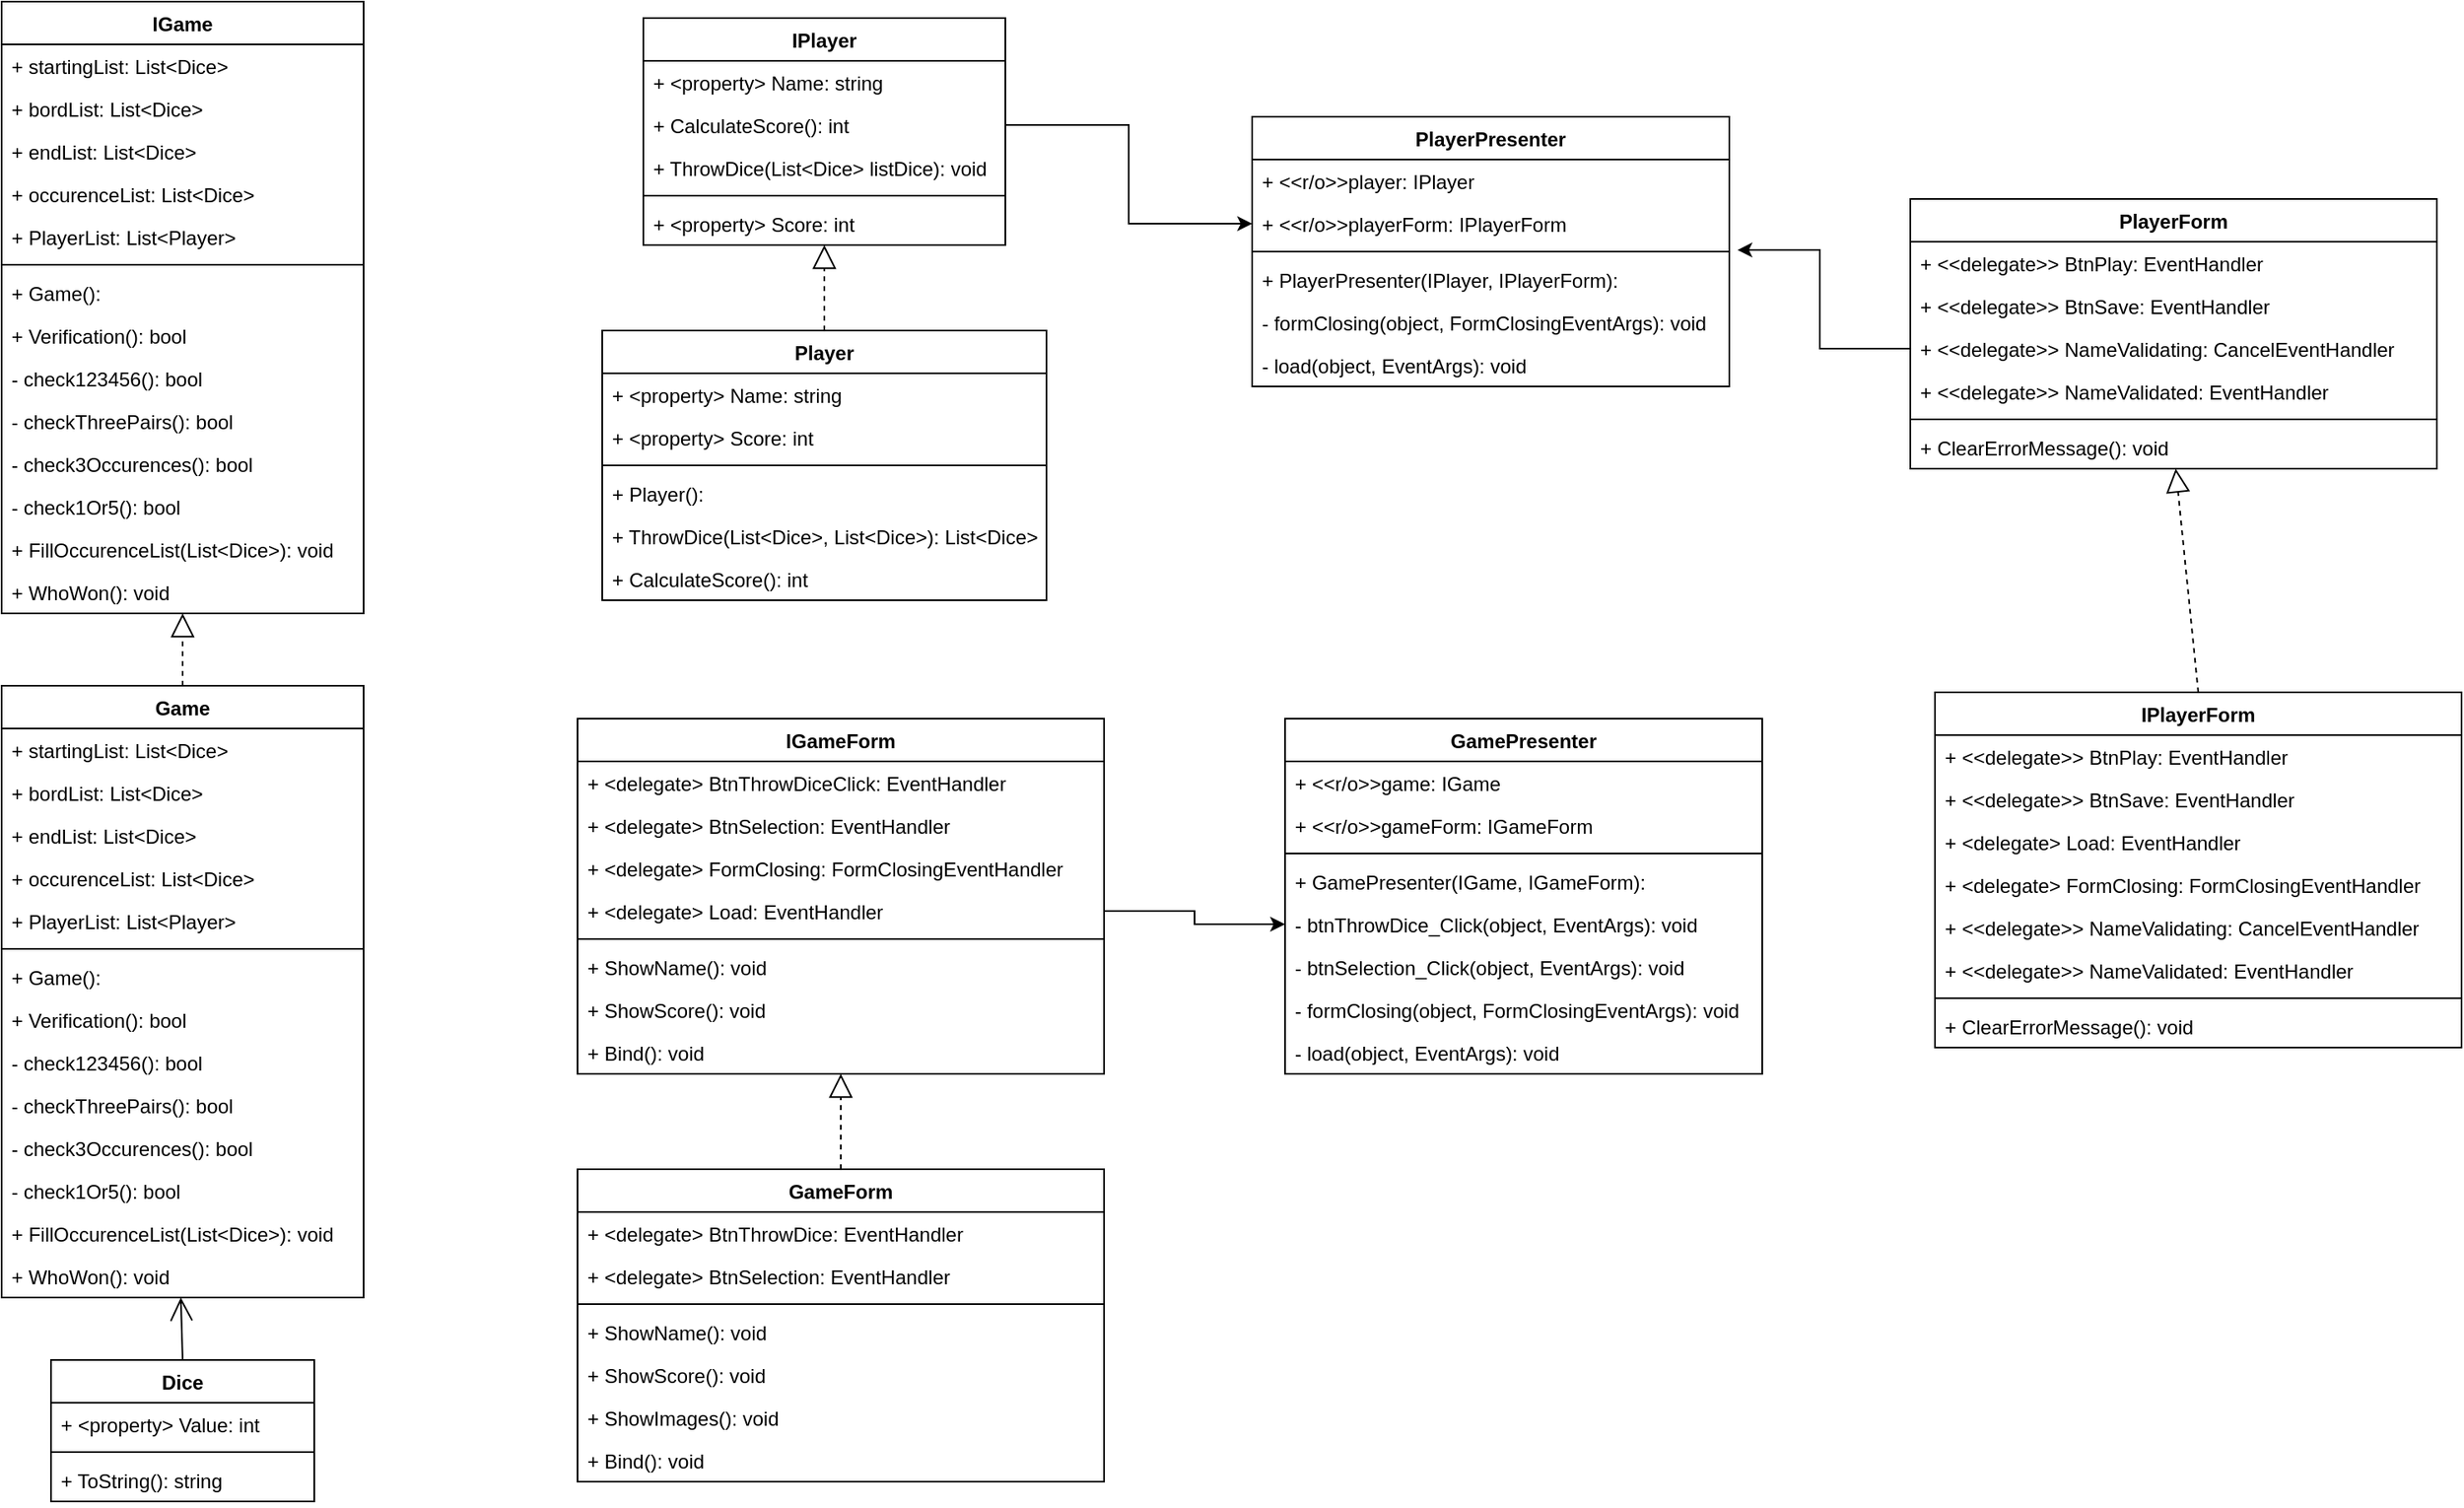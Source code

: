 <mxfile version="13.8.8" type="github">
  <diagram id="qQfjfm-oHS9DH0eHqmXs" name="Page-1">
    <mxGraphModel dx="2345" dy="1195" grid="1" gridSize="10" guides="1" tooltips="1" connect="1" arrows="1" fold="1" page="1" pageScale="1" pageWidth="850" pageHeight="1100" math="0" shadow="0">
      <root>
        <mxCell id="0" />
        <mxCell id="1" parent="0" />
        <mxCell id="DK98vXySTi38gPI4KngA-1" value="Player" style="swimlane;fontStyle=1;align=center;verticalAlign=top;childLayout=stackLayout;horizontal=1;startSize=26;horizontalStack=0;resizeParent=1;resizeParentMax=0;resizeLast=0;collapsible=1;marginBottom=0;" parent="1" vertex="1">
          <mxGeometry x="-385" y="270" width="270" height="164" as="geometry" />
        </mxCell>
        <mxCell id="MCRDOAd1EBx_gKs5K0gs-5" value="+ &lt;property&gt; Name: string" style="text;strokeColor=none;fillColor=none;align=left;verticalAlign=top;spacingLeft=4;spacingRight=4;overflow=hidden;rotatable=0;points=[[0,0.5],[1,0.5]];portConstraint=eastwest;" parent="DK98vXySTi38gPI4KngA-1" vertex="1">
          <mxGeometry y="26" width="270" height="26" as="geometry" />
        </mxCell>
        <mxCell id="MCRDOAd1EBx_gKs5K0gs-8" value="+ &lt;property&gt; Score: int" style="text;strokeColor=none;fillColor=none;align=left;verticalAlign=top;spacingLeft=4;spacingRight=4;overflow=hidden;rotatable=0;points=[[0,0.5],[1,0.5]];portConstraint=eastwest;" parent="DK98vXySTi38gPI4KngA-1" vertex="1">
          <mxGeometry y="52" width="270" height="26" as="geometry" />
        </mxCell>
        <mxCell id="DK98vXySTi38gPI4KngA-3" value="" style="line;strokeWidth=1;fillColor=none;align=left;verticalAlign=middle;spacingTop=-1;spacingLeft=3;spacingRight=3;rotatable=0;labelPosition=right;points=[];portConstraint=eastwest;" parent="DK98vXySTi38gPI4KngA-1" vertex="1">
          <mxGeometry y="78" width="270" height="8" as="geometry" />
        </mxCell>
        <mxCell id="9WDeXMwAegVQmqadnwLU-5" value="+ Player(): " style="text;strokeColor=none;fillColor=none;align=left;verticalAlign=top;spacingLeft=4;spacingRight=4;overflow=hidden;rotatable=0;points=[[0,0.5],[1,0.5]];portConstraint=eastwest;" parent="DK98vXySTi38gPI4KngA-1" vertex="1">
          <mxGeometry y="86" width="270" height="26" as="geometry" />
        </mxCell>
        <mxCell id="DK98vXySTi38gPI4KngA-4" value="+ ThrowDice(List&lt;Dice&gt;, List&lt;Dice&gt;): List&lt;Dice&gt;" style="text;strokeColor=none;fillColor=none;align=left;verticalAlign=top;spacingLeft=4;spacingRight=4;overflow=hidden;rotatable=0;points=[[0,0.5],[1,0.5]];portConstraint=eastwest;" parent="DK98vXySTi38gPI4KngA-1" vertex="1">
          <mxGeometry y="112" width="270" height="26" as="geometry" />
        </mxCell>
        <mxCell id="MCRDOAd1EBx_gKs5K0gs-7" value="+ CalculateScore(): int" style="text;strokeColor=none;fillColor=none;align=left;verticalAlign=top;spacingLeft=4;spacingRight=4;overflow=hidden;rotatable=0;points=[[0,0.5],[1,0.5]];portConstraint=eastwest;" parent="DK98vXySTi38gPI4KngA-1" vertex="1">
          <mxGeometry y="138" width="270" height="26" as="geometry" />
        </mxCell>
        <mxCell id="DK98vXySTi38gPI4KngA-5" value="IPlayerForm" style="swimlane;fontStyle=1;align=center;verticalAlign=top;childLayout=stackLayout;horizontal=1;startSize=26;horizontalStack=0;resizeParent=1;resizeParentMax=0;resizeLast=0;collapsible=1;marginBottom=0;" parent="1" vertex="1">
          <mxGeometry x="425" y="490" width="320" height="216" as="geometry" />
        </mxCell>
        <mxCell id="DK98vXySTi38gPI4KngA-6" value="+ &lt;&lt;delegate&gt;&gt; BtnPlay: EventHandler" style="text;strokeColor=none;fillColor=none;align=left;verticalAlign=top;spacingLeft=4;spacingRight=4;overflow=hidden;rotatable=0;points=[[0,0.5],[1,0.5]];portConstraint=eastwest;" parent="DK98vXySTi38gPI4KngA-5" vertex="1">
          <mxGeometry y="26" width="320" height="26" as="geometry" />
        </mxCell>
        <mxCell id="vumnoA_L5X0_fuQReQ3j-7" value="+ &lt;&lt;delegate&gt;&gt; BtnSave: EventHandler" style="text;strokeColor=none;fillColor=none;align=left;verticalAlign=top;spacingLeft=4;spacingRight=4;overflow=hidden;rotatable=0;points=[[0,0.5],[1,0.5]];portConstraint=eastwest;" vertex="1" parent="DK98vXySTi38gPI4KngA-5">
          <mxGeometry y="52" width="320" height="26" as="geometry" />
        </mxCell>
        <mxCell id="vumnoA_L5X0_fuQReQ3j-2" value="+ &lt;delegate&gt; Load: EventHandler" style="text;strokeColor=none;fillColor=none;align=left;verticalAlign=top;spacingLeft=4;spacingRight=4;overflow=hidden;rotatable=0;points=[[0,0.5],[1,0.5]];portConstraint=eastwest;" vertex="1" parent="DK98vXySTi38gPI4KngA-5">
          <mxGeometry y="78" width="320" height="26" as="geometry" />
        </mxCell>
        <mxCell id="vumnoA_L5X0_fuQReQ3j-1" value="+ &lt;delegate&gt; FormClosing: FormClosingEventHandler" style="text;strokeColor=none;fillColor=none;align=left;verticalAlign=top;spacingLeft=4;spacingRight=4;overflow=hidden;rotatable=0;points=[[0,0.5],[1,0.5]];portConstraint=eastwest;" vertex="1" parent="DK98vXySTi38gPI4KngA-5">
          <mxGeometry y="104" width="320" height="26" as="geometry" />
        </mxCell>
        <mxCell id="vumnoA_L5X0_fuQReQ3j-5" value="+ &lt;&lt;delegate&gt;&gt; NameValidating: CancelEventHandler" style="text;strokeColor=none;fillColor=none;align=left;verticalAlign=top;spacingLeft=4;spacingRight=4;overflow=hidden;rotatable=0;points=[[0,0.5],[1,0.5]];portConstraint=eastwest;" vertex="1" parent="DK98vXySTi38gPI4KngA-5">
          <mxGeometry y="130" width="320" height="26" as="geometry" />
        </mxCell>
        <mxCell id="vumnoA_L5X0_fuQReQ3j-6" value="+ &lt;&lt;delegate&gt;&gt; NameValidated: EventHandler" style="text;strokeColor=none;fillColor=none;align=left;verticalAlign=top;spacingLeft=4;spacingRight=4;overflow=hidden;rotatable=0;points=[[0,0.5],[1,0.5]];portConstraint=eastwest;" vertex="1" parent="DK98vXySTi38gPI4KngA-5">
          <mxGeometry y="156" width="320" height="26" as="geometry" />
        </mxCell>
        <mxCell id="DK98vXySTi38gPI4KngA-7" value="" style="line;strokeWidth=1;fillColor=none;align=left;verticalAlign=middle;spacingTop=-1;spacingLeft=3;spacingRight=3;rotatable=0;labelPosition=right;points=[];portConstraint=eastwest;" parent="DK98vXySTi38gPI4KngA-5" vertex="1">
          <mxGeometry y="182" width="320" height="8" as="geometry" />
        </mxCell>
        <mxCell id="vumnoA_L5X0_fuQReQ3j-4" value="+ ClearErrorMessage(): void" style="text;strokeColor=none;fillColor=none;align=left;verticalAlign=top;spacingLeft=4;spacingRight=4;overflow=hidden;rotatable=0;points=[[0,0.5],[1,0.5]];portConstraint=eastwest;" vertex="1" parent="DK98vXySTi38gPI4KngA-5">
          <mxGeometry y="190" width="320" height="26" as="geometry" />
        </mxCell>
        <mxCell id="DK98vXySTi38gPI4KngA-9" value="Dice" style="swimlane;fontStyle=1;align=center;verticalAlign=top;childLayout=stackLayout;horizontal=1;startSize=26;horizontalStack=0;resizeParent=1;resizeParentMax=0;resizeLast=0;collapsible=1;marginBottom=0;" parent="1" vertex="1">
          <mxGeometry x="-720" y="896" width="160" height="86" as="geometry" />
        </mxCell>
        <mxCell id="DK98vXySTi38gPI4KngA-10" value="+ &lt;property&gt; Value: int" style="text;strokeColor=none;fillColor=none;align=left;verticalAlign=top;spacingLeft=4;spacingRight=4;overflow=hidden;rotatable=0;points=[[0,0.5],[1,0.5]];portConstraint=eastwest;" parent="DK98vXySTi38gPI4KngA-9" vertex="1">
          <mxGeometry y="26" width="160" height="26" as="geometry" />
        </mxCell>
        <mxCell id="DK98vXySTi38gPI4KngA-11" value="" style="line;strokeWidth=1;fillColor=none;align=left;verticalAlign=middle;spacingTop=-1;spacingLeft=3;spacingRight=3;rotatable=0;labelPosition=right;points=[];portConstraint=eastwest;" parent="DK98vXySTi38gPI4KngA-9" vertex="1">
          <mxGeometry y="52" width="160" height="8" as="geometry" />
        </mxCell>
        <mxCell id="DK98vXySTi38gPI4KngA-12" value="+ ToString(): string" style="text;strokeColor=none;fillColor=none;align=left;verticalAlign=top;spacingLeft=4;spacingRight=4;overflow=hidden;rotatable=0;points=[[0,0.5],[1,0.5]];portConstraint=eastwest;" parent="DK98vXySTi38gPI4KngA-9" vertex="1">
          <mxGeometry y="60" width="160" height="26" as="geometry" />
        </mxCell>
        <mxCell id="DK98vXySTi38gPI4KngA-21" value="IGameForm" style="swimlane;fontStyle=1;align=center;verticalAlign=top;childLayout=stackLayout;horizontal=1;startSize=26;horizontalStack=0;resizeParent=1;resizeParentMax=0;resizeLast=0;collapsible=1;marginBottom=0;" parent="1" vertex="1">
          <mxGeometry x="-400" y="506" width="320" height="216" as="geometry" />
        </mxCell>
        <mxCell id="DK98vXySTi38gPI4KngA-22" value="+ &lt;delegate&gt; BtnThrowDiceClick: EventHandler" style="text;strokeColor=none;fillColor=none;align=left;verticalAlign=top;spacingLeft=4;spacingRight=4;overflow=hidden;rotatable=0;points=[[0,0.5],[1,0.5]];portConstraint=eastwest;" parent="DK98vXySTi38gPI4KngA-21" vertex="1">
          <mxGeometry y="26" width="320" height="26" as="geometry" />
        </mxCell>
        <mxCell id="9WDeXMwAegVQmqadnwLU-35" value="+ &lt;delegate&gt; BtnSelection: EventHandler" style="text;strokeColor=none;fillColor=none;align=left;verticalAlign=top;spacingLeft=4;spacingRight=4;overflow=hidden;rotatable=0;points=[[0,0.5],[1,0.5]];portConstraint=eastwest;" parent="DK98vXySTi38gPI4KngA-21" vertex="1">
          <mxGeometry y="52" width="320" height="26" as="geometry" />
        </mxCell>
        <mxCell id="9WDeXMwAegVQmqadnwLU-33" value="+ &lt;delegate&gt; FormClosing: FormClosingEventHandler" style="text;strokeColor=none;fillColor=none;align=left;verticalAlign=top;spacingLeft=4;spacingRight=4;overflow=hidden;rotatable=0;points=[[0,0.5],[1,0.5]];portConstraint=eastwest;" parent="DK98vXySTi38gPI4KngA-21" vertex="1">
          <mxGeometry y="78" width="320" height="26" as="geometry" />
        </mxCell>
        <mxCell id="9WDeXMwAegVQmqadnwLU-34" value="+ &lt;delegate&gt; Load: EventHandler" style="text;strokeColor=none;fillColor=none;align=left;verticalAlign=top;spacingLeft=4;spacingRight=4;overflow=hidden;rotatable=0;points=[[0,0.5],[1,0.5]];portConstraint=eastwest;" parent="DK98vXySTi38gPI4KngA-21" vertex="1">
          <mxGeometry y="104" width="320" height="26" as="geometry" />
        </mxCell>
        <mxCell id="DK98vXySTi38gPI4KngA-23" value="" style="line;strokeWidth=1;fillColor=none;align=left;verticalAlign=middle;spacingTop=-1;spacingLeft=3;spacingRight=3;rotatable=0;labelPosition=right;points=[];portConstraint=eastwest;" parent="DK98vXySTi38gPI4KngA-21" vertex="1">
          <mxGeometry y="130" width="320" height="8" as="geometry" />
        </mxCell>
        <mxCell id="DK98vXySTi38gPI4KngA-24" value="+ ShowName(): void" style="text;strokeColor=none;fillColor=none;align=left;verticalAlign=top;spacingLeft=4;spacingRight=4;overflow=hidden;rotatable=0;points=[[0,0.5],[1,0.5]];portConstraint=eastwest;" parent="DK98vXySTi38gPI4KngA-21" vertex="1">
          <mxGeometry y="138" width="320" height="26" as="geometry" />
        </mxCell>
        <mxCell id="9WDeXMwAegVQmqadnwLU-36" value="+ ShowScore(): void" style="text;strokeColor=none;fillColor=none;align=left;verticalAlign=top;spacingLeft=4;spacingRight=4;overflow=hidden;rotatable=0;points=[[0,0.5],[1,0.5]];portConstraint=eastwest;" parent="DK98vXySTi38gPI4KngA-21" vertex="1">
          <mxGeometry y="164" width="320" height="26" as="geometry" />
        </mxCell>
        <mxCell id="9WDeXMwAegVQmqadnwLU-57" value="+ Bind(): void" style="text;strokeColor=none;fillColor=none;align=left;verticalAlign=top;spacingLeft=4;spacingRight=4;overflow=hidden;rotatable=0;points=[[0,0.5],[1,0.5]];portConstraint=eastwest;" parent="DK98vXySTi38gPI4KngA-21" vertex="1">
          <mxGeometry y="190" width="320" height="26" as="geometry" />
        </mxCell>
        <mxCell id="vumnoA_L5X0_fuQReQ3j-20" style="edgeStyle=orthogonalEdgeStyle;rounded=0;orthogonalLoop=1;jettySize=auto;html=1;entryX=0;entryY=0.5;entryDx=0;entryDy=0;exitX=1;exitY=0.5;exitDx=0;exitDy=0;" edge="1" parent="1" source="MCRDOAd1EBx_gKs5K0gs-13" target="9WDeXMwAegVQmqadnwLU-60">
          <mxGeometry relative="1" as="geometry">
            <mxPoint x="-60" y="130" as="sourcePoint" />
          </mxGeometry>
        </mxCell>
        <mxCell id="DK98vXySTi38gPI4KngA-33" value="IPlayer" style="swimlane;fontStyle=1;align=center;verticalAlign=top;childLayout=stackLayout;horizontal=1;startSize=26;horizontalStack=0;resizeParent=1;resizeParentMax=0;resizeLast=0;collapsible=1;marginBottom=0;" parent="1" vertex="1">
          <mxGeometry x="-360" y="80" width="220" height="138" as="geometry" />
        </mxCell>
        <mxCell id="MCRDOAd1EBx_gKs5K0gs-9" value="+ &lt;property&gt; Name: string" style="text;strokeColor=none;fillColor=none;align=left;verticalAlign=top;spacingLeft=4;spacingRight=4;overflow=hidden;rotatable=0;points=[[0,0.5],[1,0.5]];portConstraint=eastwest;" parent="DK98vXySTi38gPI4KngA-33" vertex="1">
          <mxGeometry y="26" width="220" height="26" as="geometry" />
        </mxCell>
        <mxCell id="MCRDOAd1EBx_gKs5K0gs-13" value="+ CalculateScore(): int" style="text;strokeColor=none;fillColor=none;align=left;verticalAlign=top;spacingLeft=4;spacingRight=4;overflow=hidden;rotatable=0;points=[[0,0.5],[1,0.5]];portConstraint=eastwest;" parent="DK98vXySTi38gPI4KngA-33" vertex="1">
          <mxGeometry y="52" width="220" height="26" as="geometry" />
        </mxCell>
        <mxCell id="MCRDOAd1EBx_gKs5K0gs-12" value="+ ThrowDice(List&lt;Dice&gt; listDice): void" style="text;strokeColor=none;fillColor=none;align=left;verticalAlign=top;spacingLeft=4;spacingRight=4;overflow=hidden;rotatable=0;points=[[0,0.5],[1,0.5]];portConstraint=eastwest;" parent="DK98vXySTi38gPI4KngA-33" vertex="1">
          <mxGeometry y="78" width="220" height="26" as="geometry" />
        </mxCell>
        <mxCell id="MCRDOAd1EBx_gKs5K0gs-11" value="" style="line;strokeWidth=1;fillColor=none;align=left;verticalAlign=middle;spacingTop=-1;spacingLeft=3;spacingRight=3;rotatable=0;labelPosition=right;points=[];portConstraint=eastwest;" parent="DK98vXySTi38gPI4KngA-33" vertex="1">
          <mxGeometry y="104" width="220" height="8" as="geometry" />
        </mxCell>
        <mxCell id="MCRDOAd1EBx_gKs5K0gs-10" value="+ &lt;property&gt; Score: int" style="text;strokeColor=none;fillColor=none;align=left;verticalAlign=top;spacingLeft=4;spacingRight=4;overflow=hidden;rotatable=0;points=[[0,0.5],[1,0.5]];portConstraint=eastwest;" parent="DK98vXySTi38gPI4KngA-33" vertex="1">
          <mxGeometry y="112" width="220" height="26" as="geometry" />
        </mxCell>
        <mxCell id="DK98vXySTi38gPI4KngA-38" value="GamePresenter" style="swimlane;fontStyle=1;align=center;verticalAlign=top;childLayout=stackLayout;horizontal=1;startSize=26;horizontalStack=0;resizeParent=1;resizeParentMax=0;resizeLast=0;collapsible=1;marginBottom=0;" parent="1" vertex="1">
          <mxGeometry x="30" y="506" width="290" height="216" as="geometry" />
        </mxCell>
        <mxCell id="DK98vXySTi38gPI4KngA-39" value="+ &lt;&lt;r/o&gt;&gt;game: IGame" style="text;strokeColor=none;fillColor=none;align=left;verticalAlign=top;spacingLeft=4;spacingRight=4;overflow=hidden;rotatable=0;points=[[0,0.5],[1,0.5]];portConstraint=eastwest;" parent="DK98vXySTi38gPI4KngA-38" vertex="1">
          <mxGeometry y="26" width="290" height="26" as="geometry" />
        </mxCell>
        <mxCell id="9WDeXMwAegVQmqadnwLU-51" value="+ &lt;&lt;r/o&gt;&gt;gameForm: IGameForm" style="text;strokeColor=none;fillColor=none;align=left;verticalAlign=top;spacingLeft=4;spacingRight=4;overflow=hidden;rotatable=0;points=[[0,0.5],[1,0.5]];portConstraint=eastwest;" parent="DK98vXySTi38gPI4KngA-38" vertex="1">
          <mxGeometry y="52" width="290" height="26" as="geometry" />
        </mxCell>
        <mxCell id="DK98vXySTi38gPI4KngA-40" value="" style="line;strokeWidth=1;fillColor=none;align=left;verticalAlign=middle;spacingTop=-1;spacingLeft=3;spacingRight=3;rotatable=0;labelPosition=right;points=[];portConstraint=eastwest;" parent="DK98vXySTi38gPI4KngA-38" vertex="1">
          <mxGeometry y="78" width="290" height="8" as="geometry" />
        </mxCell>
        <mxCell id="DK98vXySTi38gPI4KngA-41" value="+ GamePresenter(IGame, IGameForm): " style="text;strokeColor=none;fillColor=none;align=left;verticalAlign=top;spacingLeft=4;spacingRight=4;overflow=hidden;rotatable=0;points=[[0,0.5],[1,0.5]];portConstraint=eastwest;" parent="DK98vXySTi38gPI4KngA-38" vertex="1">
          <mxGeometry y="86" width="290" height="26" as="geometry" />
        </mxCell>
        <mxCell id="9WDeXMwAegVQmqadnwLU-52" value="- btnThrowDice_Click(object, EventArgs): void" style="text;strokeColor=none;fillColor=none;align=left;verticalAlign=top;spacingLeft=4;spacingRight=4;overflow=hidden;rotatable=0;points=[[0,0.5],[1,0.5]];portConstraint=eastwest;" parent="DK98vXySTi38gPI4KngA-38" vertex="1">
          <mxGeometry y="112" width="290" height="26" as="geometry" />
        </mxCell>
        <mxCell id="9WDeXMwAegVQmqadnwLU-53" value="- btnSelection_Click(object, EventArgs): void" style="text;strokeColor=none;fillColor=none;align=left;verticalAlign=top;spacingLeft=4;spacingRight=4;overflow=hidden;rotatable=0;points=[[0,0.5],[1,0.5]];portConstraint=eastwest;" parent="DK98vXySTi38gPI4KngA-38" vertex="1">
          <mxGeometry y="138" width="290" height="26" as="geometry" />
        </mxCell>
        <mxCell id="9WDeXMwAegVQmqadnwLU-54" value="- formClosing(object, FormClosingEventArgs): void" style="text;strokeColor=none;fillColor=none;align=left;verticalAlign=top;spacingLeft=4;spacingRight=4;overflow=hidden;rotatable=0;points=[[0,0.5],[1,0.5]];portConstraint=eastwest;" parent="DK98vXySTi38gPI4KngA-38" vertex="1">
          <mxGeometry y="164" width="290" height="26" as="geometry" />
        </mxCell>
        <mxCell id="9WDeXMwAegVQmqadnwLU-55" value="- load(object, EventArgs): void" style="text;strokeColor=none;fillColor=none;align=left;verticalAlign=top;spacingLeft=4;spacingRight=4;overflow=hidden;rotatable=0;points=[[0,0.5],[1,0.5]];portConstraint=eastwest;" parent="DK98vXySTi38gPI4KngA-38" vertex="1">
          <mxGeometry y="190" width="290" height="26" as="geometry" />
        </mxCell>
        <mxCell id="MCRDOAd1EBx_gKs5K0gs-1" value="Game" style="swimlane;fontStyle=1;align=center;verticalAlign=top;childLayout=stackLayout;horizontal=1;startSize=26;horizontalStack=0;resizeParent=1;resizeParentMax=0;resizeLast=0;collapsible=1;marginBottom=0;" parent="1" vertex="1">
          <mxGeometry x="-750" y="486" width="220" height="372" as="geometry" />
        </mxCell>
        <mxCell id="MCRDOAd1EBx_gKs5K0gs-2" value="+ startingList: List&lt;Dice&gt;" style="text;strokeColor=none;fillColor=none;align=left;verticalAlign=top;spacingLeft=4;spacingRight=4;overflow=hidden;rotatable=0;points=[[0,0.5],[1,0.5]];portConstraint=eastwest;" parent="MCRDOAd1EBx_gKs5K0gs-1" vertex="1">
          <mxGeometry y="26" width="220" height="26" as="geometry" />
        </mxCell>
        <mxCell id="9WDeXMwAegVQmqadnwLU-1" value="+ bordList: List&lt;Dice&gt;" style="text;strokeColor=none;fillColor=none;align=left;verticalAlign=top;spacingLeft=4;spacingRight=4;overflow=hidden;rotatable=0;points=[[0,0.5],[1,0.5]];portConstraint=eastwest;" parent="MCRDOAd1EBx_gKs5K0gs-1" vertex="1">
          <mxGeometry y="52" width="220" height="26" as="geometry" />
        </mxCell>
        <mxCell id="9WDeXMwAegVQmqadnwLU-2" value="+ endList: List&lt;Dice&gt;" style="text;strokeColor=none;fillColor=none;align=left;verticalAlign=top;spacingLeft=4;spacingRight=4;overflow=hidden;rotatable=0;points=[[0,0.5],[1,0.5]];portConstraint=eastwest;" parent="MCRDOAd1EBx_gKs5K0gs-1" vertex="1">
          <mxGeometry y="78" width="220" height="26" as="geometry" />
        </mxCell>
        <mxCell id="9WDeXMwAegVQmqadnwLU-3" value="+ occurenceList: List&lt;Dice&gt;" style="text;strokeColor=none;fillColor=none;align=left;verticalAlign=top;spacingLeft=4;spacingRight=4;overflow=hidden;rotatable=0;points=[[0,0.5],[1,0.5]];portConstraint=eastwest;" parent="MCRDOAd1EBx_gKs5K0gs-1" vertex="1">
          <mxGeometry y="104" width="220" height="26" as="geometry" />
        </mxCell>
        <mxCell id="9WDeXMwAegVQmqadnwLU-12" value="+ PlayerList: List&lt;Player&gt;" style="text;strokeColor=none;fillColor=none;align=left;verticalAlign=top;spacingLeft=4;spacingRight=4;overflow=hidden;rotatable=0;points=[[0,0.5],[1,0.5]];portConstraint=eastwest;" parent="MCRDOAd1EBx_gKs5K0gs-1" vertex="1">
          <mxGeometry y="130" width="220" height="26" as="geometry" />
        </mxCell>
        <mxCell id="MCRDOAd1EBx_gKs5K0gs-3" value="" style="line;strokeWidth=1;fillColor=none;align=left;verticalAlign=middle;spacingTop=-1;spacingLeft=3;spacingRight=3;rotatable=0;labelPosition=right;points=[];portConstraint=eastwest;" parent="MCRDOAd1EBx_gKs5K0gs-1" vertex="1">
          <mxGeometry y="156" width="220" height="8" as="geometry" />
        </mxCell>
        <mxCell id="MCRDOAd1EBx_gKs5K0gs-4" value="+ Game():" style="text;strokeColor=none;fillColor=none;align=left;verticalAlign=top;spacingLeft=4;spacingRight=4;overflow=hidden;rotatable=0;points=[[0,0.5],[1,0.5]];portConstraint=eastwest;" parent="MCRDOAd1EBx_gKs5K0gs-1" vertex="1">
          <mxGeometry y="164" width="220" height="26" as="geometry" />
        </mxCell>
        <mxCell id="9WDeXMwAegVQmqadnwLU-4" value="+ Verification(): bool" style="text;strokeColor=none;fillColor=none;align=left;verticalAlign=top;spacingLeft=4;spacingRight=4;overflow=hidden;rotatable=0;points=[[0,0.5],[1,0.5]];portConstraint=eastwest;" parent="MCRDOAd1EBx_gKs5K0gs-1" vertex="1">
          <mxGeometry y="190" width="220" height="26" as="geometry" />
        </mxCell>
        <mxCell id="9WDeXMwAegVQmqadnwLU-6" value="- check123456(): bool" style="text;strokeColor=none;fillColor=none;align=left;verticalAlign=top;spacingLeft=4;spacingRight=4;overflow=hidden;rotatable=0;points=[[0,0.5],[1,0.5]];portConstraint=eastwest;" parent="MCRDOAd1EBx_gKs5K0gs-1" vertex="1">
          <mxGeometry y="216" width="220" height="26" as="geometry" />
        </mxCell>
        <mxCell id="9WDeXMwAegVQmqadnwLU-7" value="- checkThreePairs(): bool" style="text;strokeColor=none;fillColor=none;align=left;verticalAlign=top;spacingLeft=4;spacingRight=4;overflow=hidden;rotatable=0;points=[[0,0.5],[1,0.5]];portConstraint=eastwest;" parent="MCRDOAd1EBx_gKs5K0gs-1" vertex="1">
          <mxGeometry y="242" width="220" height="26" as="geometry" />
        </mxCell>
        <mxCell id="9WDeXMwAegVQmqadnwLU-8" value="- check3Occurences(): bool" style="text;strokeColor=none;fillColor=none;align=left;verticalAlign=top;spacingLeft=4;spacingRight=4;overflow=hidden;rotatable=0;points=[[0,0.5],[1,0.5]];portConstraint=eastwest;" parent="MCRDOAd1EBx_gKs5K0gs-1" vertex="1">
          <mxGeometry y="268" width="220" height="26" as="geometry" />
        </mxCell>
        <mxCell id="9WDeXMwAegVQmqadnwLU-9" value="- check1Or5(): bool" style="text;strokeColor=none;fillColor=none;align=left;verticalAlign=top;spacingLeft=4;spacingRight=4;overflow=hidden;rotatable=0;points=[[0,0.5],[1,0.5]];portConstraint=eastwest;" parent="MCRDOAd1EBx_gKs5K0gs-1" vertex="1">
          <mxGeometry y="294" width="220" height="26" as="geometry" />
        </mxCell>
        <mxCell id="9WDeXMwAegVQmqadnwLU-10" value="+ FillOccurenceList(List&lt;Dice&gt;): void" style="text;strokeColor=none;fillColor=none;align=left;verticalAlign=top;spacingLeft=4;spacingRight=4;overflow=hidden;rotatable=0;points=[[0,0.5],[1,0.5]];portConstraint=eastwest;" parent="MCRDOAd1EBx_gKs5K0gs-1" vertex="1">
          <mxGeometry y="320" width="220" height="26" as="geometry" />
        </mxCell>
        <mxCell id="9WDeXMwAegVQmqadnwLU-11" value="+ WhoWon(): void" style="text;strokeColor=none;fillColor=none;align=left;verticalAlign=top;spacingLeft=4;spacingRight=4;overflow=hidden;rotatable=0;points=[[0,0.5],[1,0.5]];portConstraint=eastwest;" parent="MCRDOAd1EBx_gKs5K0gs-1" vertex="1">
          <mxGeometry y="346" width="220" height="26" as="geometry" />
        </mxCell>
        <mxCell id="MCRDOAd1EBx_gKs5K0gs-15" value="" style="endArrow=block;dashed=1;endFill=0;endSize=12;html=1;exitX=0.5;exitY=0;exitDx=0;exitDy=0;" parent="1" source="DK98vXySTi38gPI4KngA-1" target="MCRDOAd1EBx_gKs5K0gs-10" edge="1">
          <mxGeometry width="160" relative="1" as="geometry">
            <mxPoint x="-200" y="400" as="sourcePoint" />
            <mxPoint x="-40" y="400" as="targetPoint" />
          </mxGeometry>
        </mxCell>
        <mxCell id="9WDeXMwAegVQmqadnwLU-16" value="" style="endArrow=open;endFill=1;endSize=12;html=1;exitX=0.5;exitY=0;exitDx=0;exitDy=0;entryX=0.495;entryY=1;entryDx=0;entryDy=0;entryPerimeter=0;" parent="1" source="DK98vXySTi38gPI4KngA-9" target="9WDeXMwAegVQmqadnwLU-11" edge="1">
          <mxGeometry width="160" relative="1" as="geometry">
            <mxPoint x="-580" y="896" as="sourcePoint" />
            <mxPoint x="-420" y="896" as="targetPoint" />
          </mxGeometry>
        </mxCell>
        <mxCell id="9WDeXMwAegVQmqadnwLU-17" value="IGame" style="swimlane;fontStyle=1;align=center;verticalAlign=top;childLayout=stackLayout;horizontal=1;startSize=26;horizontalStack=0;resizeParent=1;resizeParentMax=0;resizeLast=0;collapsible=1;marginBottom=0;" parent="1" vertex="1">
          <mxGeometry x="-750" y="70" width="220" height="372" as="geometry" />
        </mxCell>
        <mxCell id="9WDeXMwAegVQmqadnwLU-18" value="+ startingList: List&lt;Dice&gt;" style="text;strokeColor=none;fillColor=none;align=left;verticalAlign=top;spacingLeft=4;spacingRight=4;overflow=hidden;rotatable=0;points=[[0,0.5],[1,0.5]];portConstraint=eastwest;" parent="9WDeXMwAegVQmqadnwLU-17" vertex="1">
          <mxGeometry y="26" width="220" height="26" as="geometry" />
        </mxCell>
        <mxCell id="9WDeXMwAegVQmqadnwLU-19" value="+ bordList: List&lt;Dice&gt;" style="text;strokeColor=none;fillColor=none;align=left;verticalAlign=top;spacingLeft=4;spacingRight=4;overflow=hidden;rotatable=0;points=[[0,0.5],[1,0.5]];portConstraint=eastwest;" parent="9WDeXMwAegVQmqadnwLU-17" vertex="1">
          <mxGeometry y="52" width="220" height="26" as="geometry" />
        </mxCell>
        <mxCell id="9WDeXMwAegVQmqadnwLU-20" value="+ endList: List&lt;Dice&gt;" style="text;strokeColor=none;fillColor=none;align=left;verticalAlign=top;spacingLeft=4;spacingRight=4;overflow=hidden;rotatable=0;points=[[0,0.5],[1,0.5]];portConstraint=eastwest;" parent="9WDeXMwAegVQmqadnwLU-17" vertex="1">
          <mxGeometry y="78" width="220" height="26" as="geometry" />
        </mxCell>
        <mxCell id="9WDeXMwAegVQmqadnwLU-21" value="+ occurenceList: List&lt;Dice&gt;" style="text;strokeColor=none;fillColor=none;align=left;verticalAlign=top;spacingLeft=4;spacingRight=4;overflow=hidden;rotatable=0;points=[[0,0.5],[1,0.5]];portConstraint=eastwest;" parent="9WDeXMwAegVQmqadnwLU-17" vertex="1">
          <mxGeometry y="104" width="220" height="26" as="geometry" />
        </mxCell>
        <mxCell id="9WDeXMwAegVQmqadnwLU-22" value="+ PlayerList: List&lt;Player&gt;" style="text;strokeColor=none;fillColor=none;align=left;verticalAlign=top;spacingLeft=4;spacingRight=4;overflow=hidden;rotatable=0;points=[[0,0.5],[1,0.5]];portConstraint=eastwest;" parent="9WDeXMwAegVQmqadnwLU-17" vertex="1">
          <mxGeometry y="130" width="220" height="26" as="geometry" />
        </mxCell>
        <mxCell id="9WDeXMwAegVQmqadnwLU-23" value="" style="line;strokeWidth=1;fillColor=none;align=left;verticalAlign=middle;spacingTop=-1;spacingLeft=3;spacingRight=3;rotatable=0;labelPosition=right;points=[];portConstraint=eastwest;" parent="9WDeXMwAegVQmqadnwLU-17" vertex="1">
          <mxGeometry y="156" width="220" height="8" as="geometry" />
        </mxCell>
        <mxCell id="9WDeXMwAegVQmqadnwLU-24" value="+ Game():" style="text;strokeColor=none;fillColor=none;align=left;verticalAlign=top;spacingLeft=4;spacingRight=4;overflow=hidden;rotatable=0;points=[[0,0.5],[1,0.5]];portConstraint=eastwest;" parent="9WDeXMwAegVQmqadnwLU-17" vertex="1">
          <mxGeometry y="164" width="220" height="26" as="geometry" />
        </mxCell>
        <mxCell id="9WDeXMwAegVQmqadnwLU-25" value="+ Verification(): bool" style="text;strokeColor=none;fillColor=none;align=left;verticalAlign=top;spacingLeft=4;spacingRight=4;overflow=hidden;rotatable=0;points=[[0,0.5],[1,0.5]];portConstraint=eastwest;" parent="9WDeXMwAegVQmqadnwLU-17" vertex="1">
          <mxGeometry y="190" width="220" height="26" as="geometry" />
        </mxCell>
        <mxCell id="9WDeXMwAegVQmqadnwLU-26" value="- check123456(): bool" style="text;strokeColor=none;fillColor=none;align=left;verticalAlign=top;spacingLeft=4;spacingRight=4;overflow=hidden;rotatable=0;points=[[0,0.5],[1,0.5]];portConstraint=eastwest;" parent="9WDeXMwAegVQmqadnwLU-17" vertex="1">
          <mxGeometry y="216" width="220" height="26" as="geometry" />
        </mxCell>
        <mxCell id="9WDeXMwAegVQmqadnwLU-27" value="- checkThreePairs(): bool" style="text;strokeColor=none;fillColor=none;align=left;verticalAlign=top;spacingLeft=4;spacingRight=4;overflow=hidden;rotatable=0;points=[[0,0.5],[1,0.5]];portConstraint=eastwest;" parent="9WDeXMwAegVQmqadnwLU-17" vertex="1">
          <mxGeometry y="242" width="220" height="26" as="geometry" />
        </mxCell>
        <mxCell id="9WDeXMwAegVQmqadnwLU-28" value="- check3Occurences(): bool" style="text;strokeColor=none;fillColor=none;align=left;verticalAlign=top;spacingLeft=4;spacingRight=4;overflow=hidden;rotatable=0;points=[[0,0.5],[1,0.5]];portConstraint=eastwest;" parent="9WDeXMwAegVQmqadnwLU-17" vertex="1">
          <mxGeometry y="268" width="220" height="26" as="geometry" />
        </mxCell>
        <mxCell id="9WDeXMwAegVQmqadnwLU-29" value="- check1Or5(): bool" style="text;strokeColor=none;fillColor=none;align=left;verticalAlign=top;spacingLeft=4;spacingRight=4;overflow=hidden;rotatable=0;points=[[0,0.5],[1,0.5]];portConstraint=eastwest;" parent="9WDeXMwAegVQmqadnwLU-17" vertex="1">
          <mxGeometry y="294" width="220" height="26" as="geometry" />
        </mxCell>
        <mxCell id="9WDeXMwAegVQmqadnwLU-30" value="+ FillOccurenceList(List&lt;Dice&gt;): void" style="text;strokeColor=none;fillColor=none;align=left;verticalAlign=top;spacingLeft=4;spacingRight=4;overflow=hidden;rotatable=0;points=[[0,0.5],[1,0.5]];portConstraint=eastwest;" parent="9WDeXMwAegVQmqadnwLU-17" vertex="1">
          <mxGeometry y="320" width="220" height="26" as="geometry" />
        </mxCell>
        <mxCell id="9WDeXMwAegVQmqadnwLU-31" value="+ WhoWon(): void" style="text;strokeColor=none;fillColor=none;align=left;verticalAlign=top;spacingLeft=4;spacingRight=4;overflow=hidden;rotatable=0;points=[[0,0.5],[1,0.5]];portConstraint=eastwest;" parent="9WDeXMwAegVQmqadnwLU-17" vertex="1">
          <mxGeometry y="346" width="220" height="26" as="geometry" />
        </mxCell>
        <mxCell id="9WDeXMwAegVQmqadnwLU-32" value="" style="endArrow=block;dashed=1;endFill=0;endSize=12;html=1;exitX=0.5;exitY=0;exitDx=0;exitDy=0;" parent="1" source="MCRDOAd1EBx_gKs5K0gs-1" target="9WDeXMwAegVQmqadnwLU-31" edge="1">
          <mxGeometry width="160" relative="1" as="geometry">
            <mxPoint x="-190" y="894" as="sourcePoint" />
            <mxPoint x="-30" y="894" as="targetPoint" />
          </mxGeometry>
        </mxCell>
        <mxCell id="9WDeXMwAegVQmqadnwLU-37" value="GameForm" style="swimlane;fontStyle=1;align=center;verticalAlign=top;childLayout=stackLayout;horizontal=1;startSize=26;horizontalStack=0;resizeParent=1;resizeParentMax=0;resizeLast=0;collapsible=1;marginBottom=0;" parent="1" vertex="1">
          <mxGeometry x="-400" y="780" width="320" height="190" as="geometry" />
        </mxCell>
        <mxCell id="9WDeXMwAegVQmqadnwLU-38" value="+ &lt;delegate&gt; BtnThrowDice: EventHandler" style="text;strokeColor=none;fillColor=none;align=left;verticalAlign=top;spacingLeft=4;spacingRight=4;overflow=hidden;rotatable=0;points=[[0,0.5],[1,0.5]];portConstraint=eastwest;" parent="9WDeXMwAegVQmqadnwLU-37" vertex="1">
          <mxGeometry y="26" width="320" height="26" as="geometry" />
        </mxCell>
        <mxCell id="9WDeXMwAegVQmqadnwLU-39" value="+ &lt;delegate&gt; BtnSelection: EventHandler" style="text;strokeColor=none;fillColor=none;align=left;verticalAlign=top;spacingLeft=4;spacingRight=4;overflow=hidden;rotatable=0;points=[[0,0.5],[1,0.5]];portConstraint=eastwest;" parent="9WDeXMwAegVQmqadnwLU-37" vertex="1">
          <mxGeometry y="52" width="320" height="26" as="geometry" />
        </mxCell>
        <mxCell id="9WDeXMwAegVQmqadnwLU-42" value="" style="line;strokeWidth=1;fillColor=none;align=left;verticalAlign=middle;spacingTop=-1;spacingLeft=3;spacingRight=3;rotatable=0;labelPosition=right;points=[];portConstraint=eastwest;" parent="9WDeXMwAegVQmqadnwLU-37" vertex="1">
          <mxGeometry y="78" width="320" height="8" as="geometry" />
        </mxCell>
        <mxCell id="9WDeXMwAegVQmqadnwLU-43" value="+ ShowName(): void" style="text;strokeColor=none;fillColor=none;align=left;verticalAlign=top;spacingLeft=4;spacingRight=4;overflow=hidden;rotatable=0;points=[[0,0.5],[1,0.5]];portConstraint=eastwest;" parent="9WDeXMwAegVQmqadnwLU-37" vertex="1">
          <mxGeometry y="86" width="320" height="26" as="geometry" />
        </mxCell>
        <mxCell id="9WDeXMwAegVQmqadnwLU-44" value="+ ShowScore(): void" style="text;strokeColor=none;fillColor=none;align=left;verticalAlign=top;spacingLeft=4;spacingRight=4;overflow=hidden;rotatable=0;points=[[0,0.5],[1,0.5]];portConstraint=eastwest;" parent="9WDeXMwAegVQmqadnwLU-37" vertex="1">
          <mxGeometry y="112" width="320" height="26" as="geometry" />
        </mxCell>
        <mxCell id="9WDeXMwAegVQmqadnwLU-45" value="+ ShowImages(): void" style="text;strokeColor=none;fillColor=none;align=left;verticalAlign=top;spacingLeft=4;spacingRight=4;overflow=hidden;rotatable=0;points=[[0,0.5],[1,0.5]];portConstraint=eastwest;" parent="9WDeXMwAegVQmqadnwLU-37" vertex="1">
          <mxGeometry y="138" width="320" height="26" as="geometry" />
        </mxCell>
        <mxCell id="9WDeXMwAegVQmqadnwLU-56" value="+ Bind(): void" style="text;strokeColor=none;fillColor=none;align=left;verticalAlign=top;spacingLeft=4;spacingRight=4;overflow=hidden;rotatable=0;points=[[0,0.5],[1,0.5]];portConstraint=eastwest;" parent="9WDeXMwAegVQmqadnwLU-37" vertex="1">
          <mxGeometry y="164" width="320" height="26" as="geometry" />
        </mxCell>
        <mxCell id="9WDeXMwAegVQmqadnwLU-46" value="" style="endArrow=block;dashed=1;endFill=0;endSize=12;html=1;exitX=0.5;exitY=0;exitDx=0;exitDy=0;" parent="1" source="9WDeXMwAegVQmqadnwLU-37" target="DK98vXySTi38gPI4KngA-21" edge="1">
          <mxGeometry width="160" relative="1" as="geometry">
            <mxPoint x="-620" y="728" as="sourcePoint" />
            <mxPoint x="-180" y="750" as="targetPoint" />
          </mxGeometry>
        </mxCell>
        <mxCell id="9WDeXMwAegVQmqadnwLU-58" value="PlayerPresenter" style="swimlane;fontStyle=1;align=center;verticalAlign=top;childLayout=stackLayout;horizontal=1;startSize=26;horizontalStack=0;resizeParent=1;resizeParentMax=0;resizeLast=0;collapsible=1;marginBottom=0;" parent="1" vertex="1">
          <mxGeometry x="10" y="140" width="290" height="164" as="geometry" />
        </mxCell>
        <mxCell id="9WDeXMwAegVQmqadnwLU-59" value="+ &lt;&lt;r/o&gt;&gt;player: IPlayer" style="text;strokeColor=none;fillColor=none;align=left;verticalAlign=top;spacingLeft=4;spacingRight=4;overflow=hidden;rotatable=0;points=[[0,0.5],[1,0.5]];portConstraint=eastwest;" parent="9WDeXMwAegVQmqadnwLU-58" vertex="1">
          <mxGeometry y="26" width="290" height="26" as="geometry" />
        </mxCell>
        <mxCell id="9WDeXMwAegVQmqadnwLU-60" value="+ &lt;&lt;r/o&gt;&gt;playerForm: IPlayerForm" style="text;strokeColor=none;fillColor=none;align=left;verticalAlign=top;spacingLeft=4;spacingRight=4;overflow=hidden;rotatable=0;points=[[0,0.5],[1,0.5]];portConstraint=eastwest;" parent="9WDeXMwAegVQmqadnwLU-58" vertex="1">
          <mxGeometry y="52" width="290" height="26" as="geometry" />
        </mxCell>
        <mxCell id="9WDeXMwAegVQmqadnwLU-61" value="" style="line;strokeWidth=1;fillColor=none;align=left;verticalAlign=middle;spacingTop=-1;spacingLeft=3;spacingRight=3;rotatable=0;labelPosition=right;points=[];portConstraint=eastwest;" parent="9WDeXMwAegVQmqadnwLU-58" vertex="1">
          <mxGeometry y="78" width="290" height="8" as="geometry" />
        </mxCell>
        <mxCell id="9WDeXMwAegVQmqadnwLU-62" value="+ PlayerPresenter(IPlayer, IPlayerForm): " style="text;strokeColor=none;fillColor=none;align=left;verticalAlign=top;spacingLeft=4;spacingRight=4;overflow=hidden;rotatable=0;points=[[0,0.5],[1,0.5]];portConstraint=eastwest;" parent="9WDeXMwAegVQmqadnwLU-58" vertex="1">
          <mxGeometry y="86" width="290" height="26" as="geometry" />
        </mxCell>
        <mxCell id="9WDeXMwAegVQmqadnwLU-65" value="- formClosing(object, FormClosingEventArgs): void" style="text;strokeColor=none;fillColor=none;align=left;verticalAlign=top;spacingLeft=4;spacingRight=4;overflow=hidden;rotatable=0;points=[[0,0.5],[1,0.5]];portConstraint=eastwest;" parent="9WDeXMwAegVQmqadnwLU-58" vertex="1">
          <mxGeometry y="112" width="290" height="26" as="geometry" />
        </mxCell>
        <mxCell id="9WDeXMwAegVQmqadnwLU-66" value="- load(object, EventArgs): void" style="text;strokeColor=none;fillColor=none;align=left;verticalAlign=top;spacingLeft=4;spacingRight=4;overflow=hidden;rotatable=0;points=[[0,0.5],[1,0.5]];portConstraint=eastwest;" parent="9WDeXMwAegVQmqadnwLU-58" vertex="1">
          <mxGeometry y="138" width="290" height="26" as="geometry" />
        </mxCell>
        <mxCell id="vumnoA_L5X0_fuQReQ3j-8" value="PlayerForm" style="swimlane;fontStyle=1;align=center;verticalAlign=top;childLayout=stackLayout;horizontal=1;startSize=26;horizontalStack=0;resizeParent=1;resizeParentMax=0;resizeLast=0;collapsible=1;marginBottom=0;" vertex="1" parent="1">
          <mxGeometry x="410" y="190" width="320" height="164" as="geometry" />
        </mxCell>
        <mxCell id="vumnoA_L5X0_fuQReQ3j-9" value="+ &lt;&lt;delegate&gt;&gt; BtnPlay: EventHandler" style="text;strokeColor=none;fillColor=none;align=left;verticalAlign=top;spacingLeft=4;spacingRight=4;overflow=hidden;rotatable=0;points=[[0,0.5],[1,0.5]];portConstraint=eastwest;" vertex="1" parent="vumnoA_L5X0_fuQReQ3j-8">
          <mxGeometry y="26" width="320" height="26" as="geometry" />
        </mxCell>
        <mxCell id="vumnoA_L5X0_fuQReQ3j-10" value="+ &lt;&lt;delegate&gt;&gt; BtnSave: EventHandler" style="text;strokeColor=none;fillColor=none;align=left;verticalAlign=top;spacingLeft=4;spacingRight=4;overflow=hidden;rotatable=0;points=[[0,0.5],[1,0.5]];portConstraint=eastwest;" vertex="1" parent="vumnoA_L5X0_fuQReQ3j-8">
          <mxGeometry y="52" width="320" height="26" as="geometry" />
        </mxCell>
        <mxCell id="vumnoA_L5X0_fuQReQ3j-13" value="+ &lt;&lt;delegate&gt;&gt; NameValidating: CancelEventHandler" style="text;strokeColor=none;fillColor=none;align=left;verticalAlign=top;spacingLeft=4;spacingRight=4;overflow=hidden;rotatable=0;points=[[0,0.5],[1,0.5]];portConstraint=eastwest;" vertex="1" parent="vumnoA_L5X0_fuQReQ3j-8">
          <mxGeometry y="78" width="320" height="26" as="geometry" />
        </mxCell>
        <mxCell id="vumnoA_L5X0_fuQReQ3j-14" value="+ &lt;&lt;delegate&gt;&gt; NameValidated: EventHandler" style="text;strokeColor=none;fillColor=none;align=left;verticalAlign=top;spacingLeft=4;spacingRight=4;overflow=hidden;rotatable=0;points=[[0,0.5],[1,0.5]];portConstraint=eastwest;" vertex="1" parent="vumnoA_L5X0_fuQReQ3j-8">
          <mxGeometry y="104" width="320" height="26" as="geometry" />
        </mxCell>
        <mxCell id="vumnoA_L5X0_fuQReQ3j-15" value="" style="line;strokeWidth=1;fillColor=none;align=left;verticalAlign=middle;spacingTop=-1;spacingLeft=3;spacingRight=3;rotatable=0;labelPosition=right;points=[];portConstraint=eastwest;" vertex="1" parent="vumnoA_L5X0_fuQReQ3j-8">
          <mxGeometry y="130" width="320" height="8" as="geometry" />
        </mxCell>
        <mxCell id="vumnoA_L5X0_fuQReQ3j-16" value="+ ClearErrorMessage(): void" style="text;strokeColor=none;fillColor=none;align=left;verticalAlign=top;spacingLeft=4;spacingRight=4;overflow=hidden;rotatable=0;points=[[0,0.5],[1,0.5]];portConstraint=eastwest;" vertex="1" parent="vumnoA_L5X0_fuQReQ3j-8">
          <mxGeometry y="138" width="320" height="26" as="geometry" />
        </mxCell>
        <mxCell id="vumnoA_L5X0_fuQReQ3j-19" value="" style="endArrow=block;dashed=1;endFill=0;endSize=12;html=1;exitX=0.5;exitY=0;exitDx=0;exitDy=0;" edge="1" parent="1" source="DK98vXySTi38gPI4KngA-5" target="vumnoA_L5X0_fuQReQ3j-16">
          <mxGeometry width="160" relative="1" as="geometry">
            <mxPoint x="460" y="630" as="sourcePoint" />
            <mxPoint x="620" y="630" as="targetPoint" />
          </mxGeometry>
        </mxCell>
        <mxCell id="vumnoA_L5X0_fuQReQ3j-23" style="edgeStyle=orthogonalEdgeStyle;rounded=0;orthogonalLoop=1;jettySize=auto;html=1;exitX=0;exitY=0.5;exitDx=0;exitDy=0;entryX=1.017;entryY=-0.192;entryDx=0;entryDy=0;entryPerimeter=0;" edge="1" parent="1" source="vumnoA_L5X0_fuQReQ3j-13" target="9WDeXMwAegVQmqadnwLU-62">
          <mxGeometry relative="1" as="geometry" />
        </mxCell>
        <mxCell id="vumnoA_L5X0_fuQReQ3j-24" style="edgeStyle=orthogonalEdgeStyle;rounded=0;orthogonalLoop=1;jettySize=auto;html=1;exitX=1;exitY=0.5;exitDx=0;exitDy=0;entryX=0;entryY=0.5;entryDx=0;entryDy=0;" edge="1" parent="1" source="9WDeXMwAegVQmqadnwLU-34" target="9WDeXMwAegVQmqadnwLU-52">
          <mxGeometry relative="1" as="geometry" />
        </mxCell>
      </root>
    </mxGraphModel>
  </diagram>
</mxfile>
